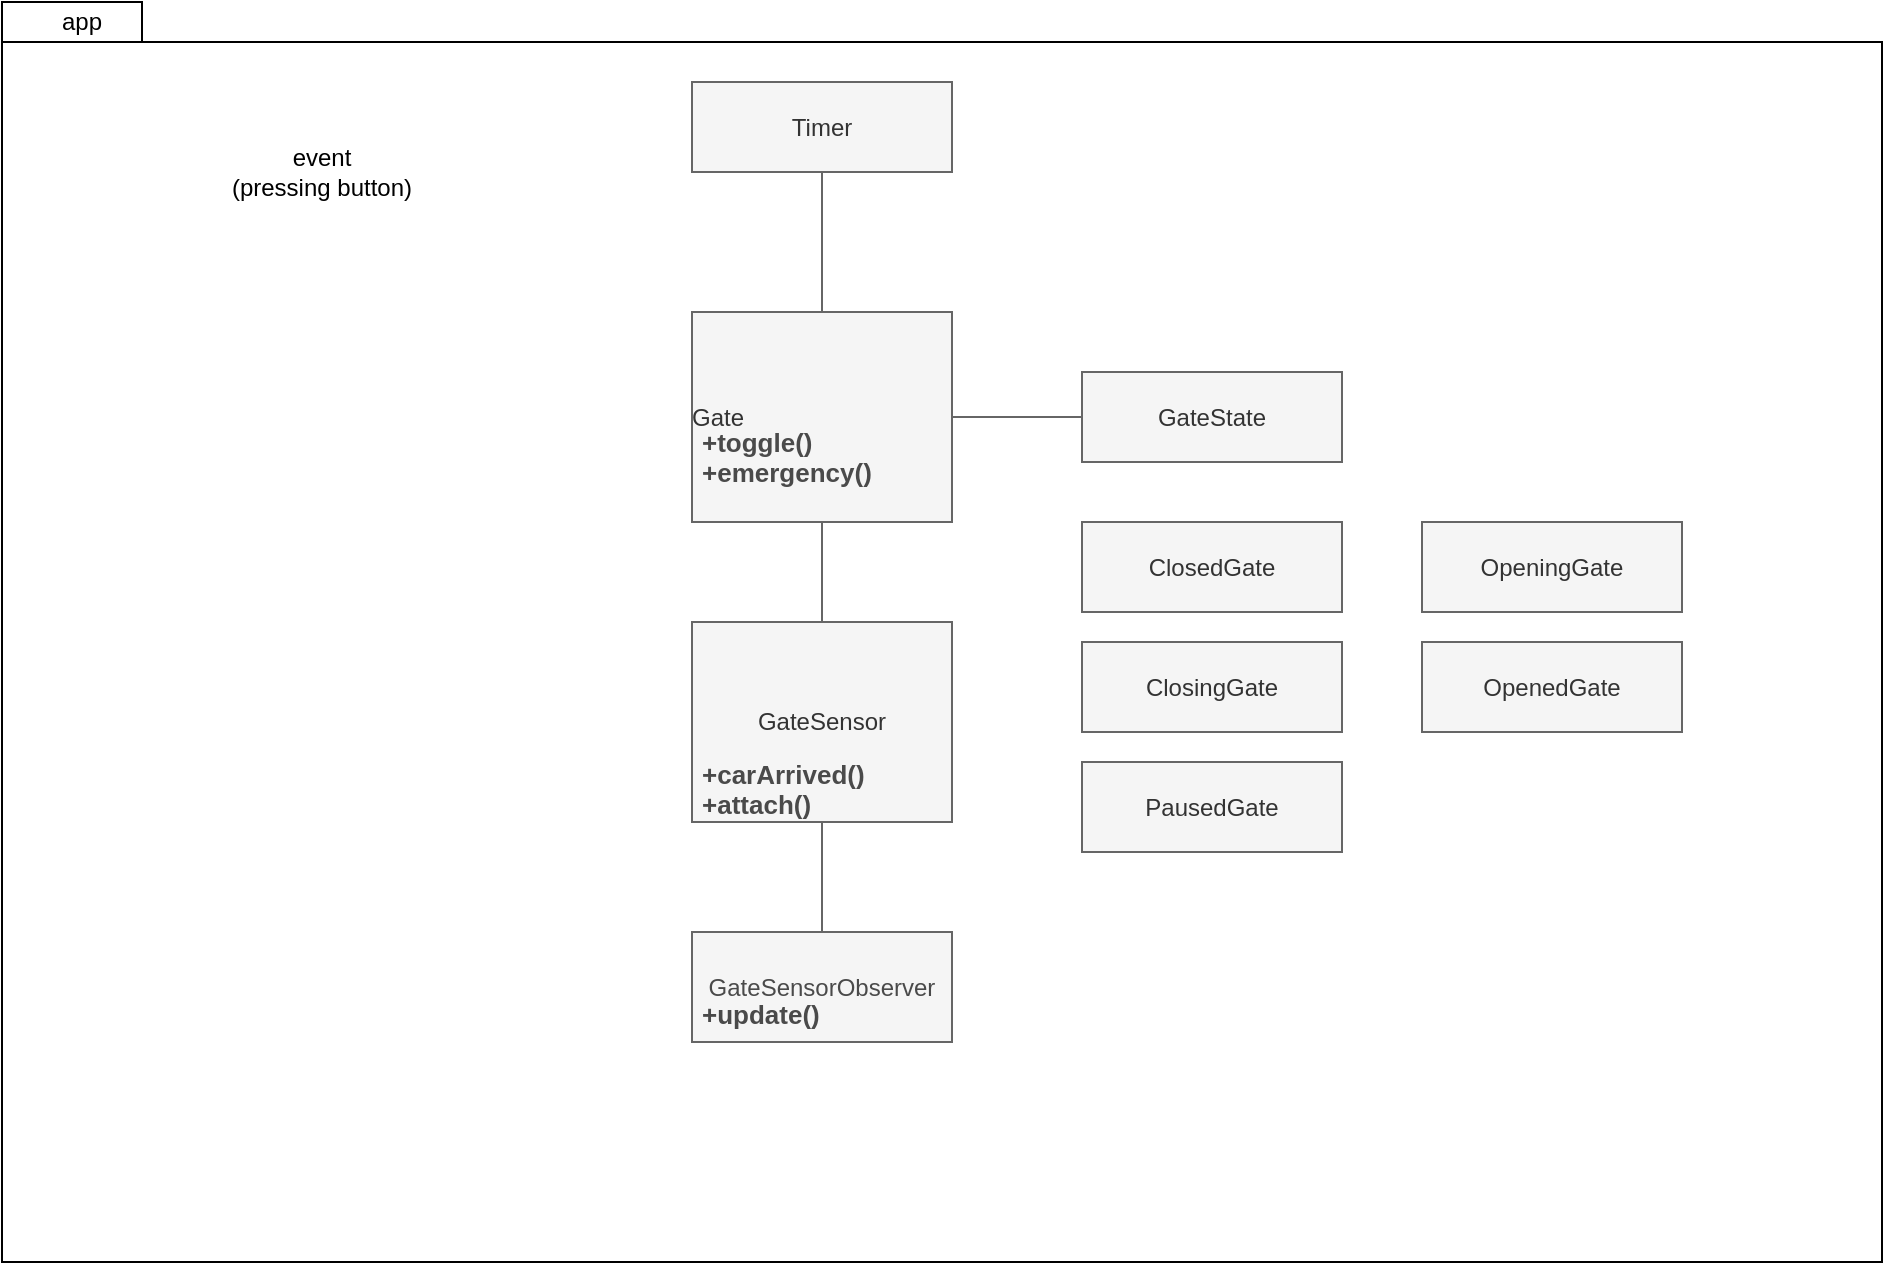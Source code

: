 <mxfile>
    <diagram id="bTXWF_rBy6kejlXhag64" name="v1">
        <mxGraphModel dx="820" dy="575" grid="1" gridSize="10" guides="1" tooltips="1" connect="1" arrows="1" fold="1" page="1" pageScale="1" pageWidth="850" pageHeight="1100" math="0" shadow="0">
            <root>
                <mxCell id="0"/>
                <mxCell id="1" parent="0"/>
                <mxCell id="kVljPw0Do1ozaaUadegc-1" value="" style="shape=folder;fontStyle=1;spacingTop=10;tabWidth=70;tabHeight=20;tabPosition=left;html=1;strokeWidth=1;" parent="1" vertex="1">
                    <mxGeometry x="30" y="40" width="940" height="630" as="geometry"/>
                </mxCell>
                <mxCell id="wUpNHY5g5nKD9p_Z8K-e-5" value="event&lt;br&gt;(pressing button)" style="text;html=1;strokeColor=none;fillColor=none;align=center;verticalAlign=middle;whiteSpace=wrap;rounded=0;" parent="1" vertex="1">
                    <mxGeometry x="140" y="110" width="100" height="30" as="geometry"/>
                </mxCell>
                <mxCell id="wUpNHY5g5nKD9p_Z8K-e-20" value="&lt;span style=&quot;color: rgba(0 , 0 , 0 , 0) ; font-family: monospace ; font-size: 0px&quot;&gt;%3CmxGraphModel%3E%3Croot%3E%3CmxCell%20id%3D%220%22%2F%3E%3CmxCell%20id%3D%221%22%20parent%3D%220%22%2F%3E%3CmxCell%20id%3D%222%22%20value%3D%22%22%20style%3D%22endArrow%3DdiamondThin%3BendFill%3D0%3BendSize%3D24%3Bhtml%3D1%3BentryX%3D0%3BentryY%3D0.5%3BentryDx%3D0%3BentryDy%3D0%3BstrokeWidth%3D1%3BedgeStyle%3DorthogonalEdgeStyle%3Brounded%3D0%3BstrokeColor%3D%23666666%3BfillColor%3D%23f5f5f5%3BexitX%3D1%3BexitY%3D0.5%3BexitDx%3D0%3BexitDy%3D0%3B%22%20edge%3D%221%22%20parent%3D%221%22%3E%3CmxGeometry%20width%3D%22160%22%20relative%3D%221%22%20as%3D%22geometry%22%3E%3CmxPoint%20x%3D%22250%22%20y%3D%22142.5%22%20as%3D%22sourcePoint%22%2F%3E%3CmxPoint%20x%3D%22300%22%20y%3D%22142.5%22%20as%3D%22targetPoint%22%2F%3E%3C%2FmxGeometry%3E%3C%2FmxCell%3E%3CmxCell%20id%3D%223%22%20value%3D%22%26lt%3Bspan%20style%3D%26quot%3Bcolor%3A%20rgba(0%20%2C%200%20%2C%200%20%2C%200)%20%3B%20font-family%3A%20monospace%20%3B%20font-size%3A%200px%20%3B%20background-color%3A%20rgb(248%20%2C%20249%20%2C%20250)%26quot%3B%26gt%3B%253CmxGraphModel%253E%253Croot%253E%253CmxCell%2520id%253D%25220%2522%252F%253E%253CmxCell%2520id%253D%25221%2522%2520parent%253D%25220%2522%252F%253E%253CmxCell%2520id%253D%25222%2522%2520value%253D%2522%2522%2520style%253D%2522endArrow%253DdiamondThin%253BendFill%253D0%253BendSize%253D24%253Bhtml%253D1%253BentryX%253D0%253BentryY%253D0.5%253BentryDx%253D0%253BentryDy%253D0%253BstrokeWidth%253D1%253BedgeStyle%253DorthogonalEdgeStyle%253Brounded%253D0%253BstrokeColor%253D%2523666666%253BfillColor%253D%2523f5f5f5%253BexitX%253D1%253BexitY%253D0.5%253BexitDx%253D0%253BexitDy%253D0%253B%2522%2520edge%253D%25221%2522%2520parent%253D%25221%2522%253E%253CmxGeometry%2520width%253D%2522160%2522%2520relative%253D%25221%2522%2520as%253D%2522geometry%2522%253E%253CmxPoint%2520x%253D%2522250%2522%2520y%253D%2522142.5%2522%2520as%253D%2522sourcePoint%2522%252F%253E%253CmxPoint%2520x%253D%2522300%2522%2520y%253D%2522142.5%2522%2520as%253D%2522targetPoint%2522%252F%253E%253C%252FmxGeometry%253E%253C%252FmxCell%253E%253C%252Froot%253E%253C%252FmxGraphModel%253E%26lt%3B%2Fspan%26gt%3B%22%20style%3D%22edgeLabel%3Bhtml%3D1%3Balign%3Dcenter%3BverticalAlign%3Dmiddle%3Bresizable%3D0%3Bpoints%3D%5B%5D%3B%22%20vertex%3D%221%22%20connectable%3D%220%22%20parent%3D%222%22%3E%3CmxGeometry%20x%3D%220.28%22%20y%3D%221%22%20relative%3D%221%22%20as%3D%22geometry%22%3E%3CmxPoint%20as%3D%22offset%22%2F%3E%3C%2FmxGeometry%3E%3C%2FmxCell%3E%3C%2Froot%3E%3C%2FmxGraphModel%3E&lt;/span&gt;" style="text;html=1;align=center;verticalAlign=middle;resizable=0;points=[];autosize=1;strokeColor=none;fillColor=none;" parent="1" vertex="1">
                    <mxGeometry x="255" y="250" width="20" height="20" as="geometry"/>
                </mxCell>
                <mxCell id="kVljPw0Do1ozaaUadegc-2" value="app" style="text;html=1;strokeColor=none;fillColor=none;align=center;verticalAlign=middle;whiteSpace=wrap;rounded=0;shadow=0;glass=0;labelBackgroundColor=none;sketch=0;" parent="1" vertex="1">
                    <mxGeometry x="50" y="40" width="40" height="20" as="geometry"/>
                </mxCell>
                <mxCell id="kVljPw0Do1ozaaUadegc-9" value="&lt;span&gt;Gate&lt;/span&gt;" style="whiteSpace=wrap;html=1;fontColor=#333333;strokeColor=#666666;strokeWidth=1;fillColor=#f5f5f5;align=left;spacing=0;" parent="1" vertex="1">
                    <mxGeometry x="375" y="195" width="130" height="105" as="geometry"/>
                </mxCell>
                <mxCell id="kVljPw0Do1ozaaUadegc-10" value="&lt;span&gt;Timer&lt;/span&gt;" style="whiteSpace=wrap;html=1;fontColor=#333333;strokeColor=#666666;strokeWidth=1;fillColor=#f5f5f5;align=center;spacing=0;" parent="1" vertex="1">
                    <mxGeometry x="375" y="80" width="130" height="45" as="geometry"/>
                </mxCell>
                <mxCell id="kVljPw0Do1ozaaUadegc-11" value="" style="endArrow=none;endFill=0;endSize=24;html=1;entryX=0.5;entryY=1;entryDx=0;entryDy=0;strokeWidth=1;edgeStyle=orthogonalEdgeStyle;rounded=0;strokeColor=#666666;fillColor=#f5f5f5;exitX=0.5;exitY=0;exitDx=0;exitDy=0;" parent="1" source="kVljPw0Do1ozaaUadegc-9" target="kVljPw0Do1ozaaUadegc-10" edge="1">
                    <mxGeometry width="160" relative="1" as="geometry">
                        <mxPoint x="315" y="216.25" as="sourcePoint"/>
                        <mxPoint x="345" y="255" as="targetPoint"/>
                        <Array as="points">
                            <mxPoint x="440" y="180"/>
                            <mxPoint x="440" y="180"/>
                        </Array>
                    </mxGeometry>
                </mxCell>
                <mxCell id="2" value="GateSensor" style="whiteSpace=wrap;html=1;fontColor=#333333;strokeColor=#666666;strokeWidth=1;fillColor=#f5f5f5;align=center;spacing=0;" vertex="1" parent="1">
                    <mxGeometry x="375" y="350" width="130" height="100" as="geometry"/>
                </mxCell>
                <mxCell id="4" value="&lt;font color=&quot;#4a4a4a&quot;&gt;GateSensorObserver&lt;/font&gt;" style="whiteSpace=wrap;html=1;fontColor=#333333;strokeColor=#666666;strokeWidth=1;fillColor=#f5f5f5;align=center;spacing=0;" vertex="1" parent="1">
                    <mxGeometry x="375" y="505" width="130" height="55" as="geometry"/>
                </mxCell>
                <mxCell id="5" value="ClosedGate" style="whiteSpace=wrap;html=1;fontColor=#333333;strokeColor=#666666;strokeWidth=1;fillColor=#f5f5f5;align=center;spacing=0;" vertex="1" parent="1">
                    <mxGeometry x="570" y="300" width="130" height="45" as="geometry"/>
                </mxCell>
                <mxCell id="6" value="OpeningGate" style="whiteSpace=wrap;html=1;fontColor=#333333;strokeColor=#666666;strokeWidth=1;fillColor=#f5f5f5;align=center;spacing=0;" vertex="1" parent="1">
                    <mxGeometry x="740" y="300" width="130" height="45" as="geometry"/>
                </mxCell>
                <mxCell id="7" value="OpenedGate" style="whiteSpace=wrap;html=1;fontColor=#333333;strokeColor=#666666;strokeWidth=1;fillColor=#f5f5f5;align=center;spacing=0;" vertex="1" parent="1">
                    <mxGeometry x="740" y="360" width="130" height="45" as="geometry"/>
                </mxCell>
                <mxCell id="9" value="ClosingGate" style="whiteSpace=wrap;html=1;fontColor=#333333;strokeColor=#666666;strokeWidth=1;fillColor=#f5f5f5;align=center;spacing=0;" vertex="1" parent="1">
                    <mxGeometry x="570" y="360" width="130" height="45" as="geometry"/>
                </mxCell>
                <mxCell id="12" value="PausedGate" style="whiteSpace=wrap;html=1;fontColor=#333333;strokeColor=#666666;strokeWidth=1;fillColor=#f5f5f5;align=center;spacing=0;" vertex="1" parent="1">
                    <mxGeometry x="570" y="420" width="130" height="45" as="geometry"/>
                </mxCell>
                <mxCell id="13" value="" style="endArrow=none;html=1;entryX=0.5;entryY=1;entryDx=0;entryDy=0;exitX=0.5;exitY=0;exitDx=0;exitDy=0;strokeColor=#666666;" edge="1" parent="1" source="2" target="kVljPw0Do1ozaaUadegc-9">
                    <mxGeometry width="50" height="50" relative="1" as="geometry">
                        <mxPoint x="440" y="310" as="sourcePoint"/>
                        <mxPoint x="480" y="250" as="targetPoint"/>
                    </mxGeometry>
                </mxCell>
                <mxCell id="18" value="&lt;span&gt;GateState&lt;/span&gt;" style="whiteSpace=wrap;html=1;fontColor=#333333;strokeColor=#666666;strokeWidth=1;fillColor=#f5f5f5;align=center;spacing=0;" vertex="1" parent="1">
                    <mxGeometry x="570" y="225" width="130" height="45" as="geometry"/>
                </mxCell>
                <mxCell id="20" value="&lt;h1 style=&quot;font-size: 13px&quot;&gt;&lt;font color=&quot;#4a4a4a&quot;&gt;+toggle()&lt;br&gt;+emergency()&lt;br&gt;&lt;br&gt;&lt;/font&gt;&lt;/h1&gt;" style="text;html=1;strokeColor=none;fillColor=none;spacing=5;spacingTop=-20;whiteSpace=wrap;overflow=hidden;rounded=0;strokeWidth=0;" vertex="1" parent="1">
                    <mxGeometry x="375" y="254" width="150" height="65" as="geometry"/>
                </mxCell>
                <mxCell id="26" value="&lt;h1 style=&quot;font-size: 13px&quot;&gt;&lt;font color=&quot;#4a4a4a&quot;&gt;+carArrived()&lt;br&gt;+attach()&lt;br&gt;&lt;br&gt;&lt;/font&gt;&lt;/h1&gt;" style="text;html=1;strokeColor=none;fillColor=none;spacing=5;spacingTop=-20;whiteSpace=wrap;overflow=hidden;rounded=0;strokeWidth=0;" vertex="1" parent="1">
                    <mxGeometry x="375" y="420" width="150" height="65" as="geometry"/>
                </mxCell>
                <mxCell id="28" value="" style="endArrow=none;html=1;fontSize=13;fontColor=#878C91;strokeColor=#666666;entryX=0.5;entryY=1;entryDx=0;entryDy=0;exitX=0.5;exitY=0;exitDx=0;exitDy=0;" edge="1" parent="1" source="4" target="2">
                    <mxGeometry width="50" height="50" relative="1" as="geometry">
                        <mxPoint x="430" y="510" as="sourcePoint"/>
                        <mxPoint x="480" y="460" as="targetPoint"/>
                    </mxGeometry>
                </mxCell>
                <mxCell id="29" value="" style="endArrow=none;html=1;fontSize=13;fontColor=#878C91;strokeColor=#666666;entryX=0;entryY=0.5;entryDx=0;entryDy=0;exitX=1;exitY=0.5;exitDx=0;exitDy=0;" edge="1" parent="1" source="kVljPw0Do1ozaaUadegc-9" target="18">
                    <mxGeometry width="50" height="50" relative="1" as="geometry">
                        <mxPoint x="510" y="270" as="sourcePoint"/>
                        <mxPoint x="560" y="220" as="targetPoint"/>
                    </mxGeometry>
                </mxCell>
                <mxCell id="30" value="&lt;h1 style=&quot;font-size: 13px&quot;&gt;&lt;font color=&quot;#4a4a4a&quot;&gt;+update()&lt;/font&gt;&lt;/h1&gt;" style="text;html=1;strokeColor=none;fillColor=none;spacing=5;spacingTop=-20;whiteSpace=wrap;overflow=hidden;rounded=0;strokeWidth=0;" vertex="1" parent="1">
                    <mxGeometry x="375" y="540" width="125" height="20" as="geometry"/>
                </mxCell>
            </root>
        </mxGraphModel>
    </diagram>
</mxfile>